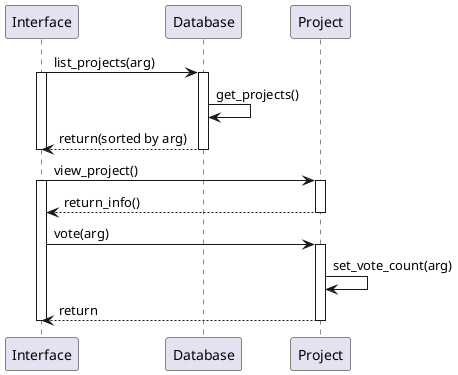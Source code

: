 @startuml

Interface -> Database: list_projects(arg)
Activate Interface
Activate Database 
Database -> Database: get_projects()
Database --> Interface:return(sorted by arg)
Deactivate Database
Deactivate Interface
Interface -> Project: view_project()
Activate Project
Activate Interface
Project --> Interface: return_info()
Deactivate Project
Interface -> Project: vote(arg)
Activate Project
Project -> Project: set_vote_count(arg)
Project --> Interface: return
Deactivate Project
Deactivate Interface


@enduml